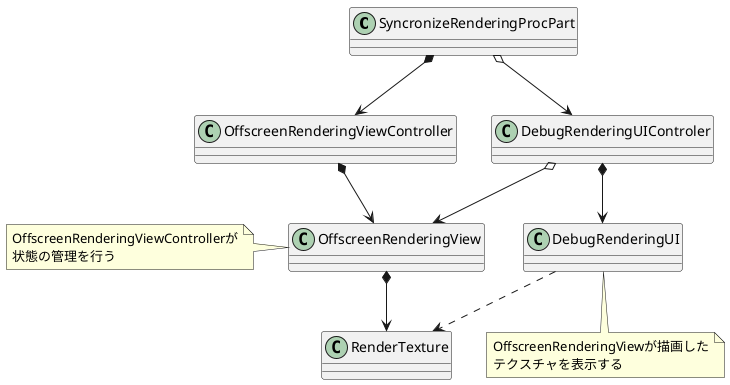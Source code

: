 @startuml debug_rendering

class SyncronizeRenderingProcPart
class OffscreenRenderingViewController

class OffscreenRenderingView
note left
OffscreenRenderingViewControllerが
状態の管理を行う
endnote

class DebugRenderingUIControler
class DebugRenderingUI
note bottom
OffscreenRenderingViewが描画した
テクスチャを表示する
endnote

class RenderTexture

SyncronizeRenderingProcPart *--> OffscreenRenderingViewController
SyncronizeRenderingProcPart o--> DebugRenderingUIControler
OffscreenRenderingViewController *--> OffscreenRenderingView
DebugRenderingUIControler o--> OffscreenRenderingView
OffscreenRenderingView *--> RenderTexture
DebugRenderingUIControler *--> DebugRenderingUI
DebugRenderingUI ..> RenderTexture

@enduml